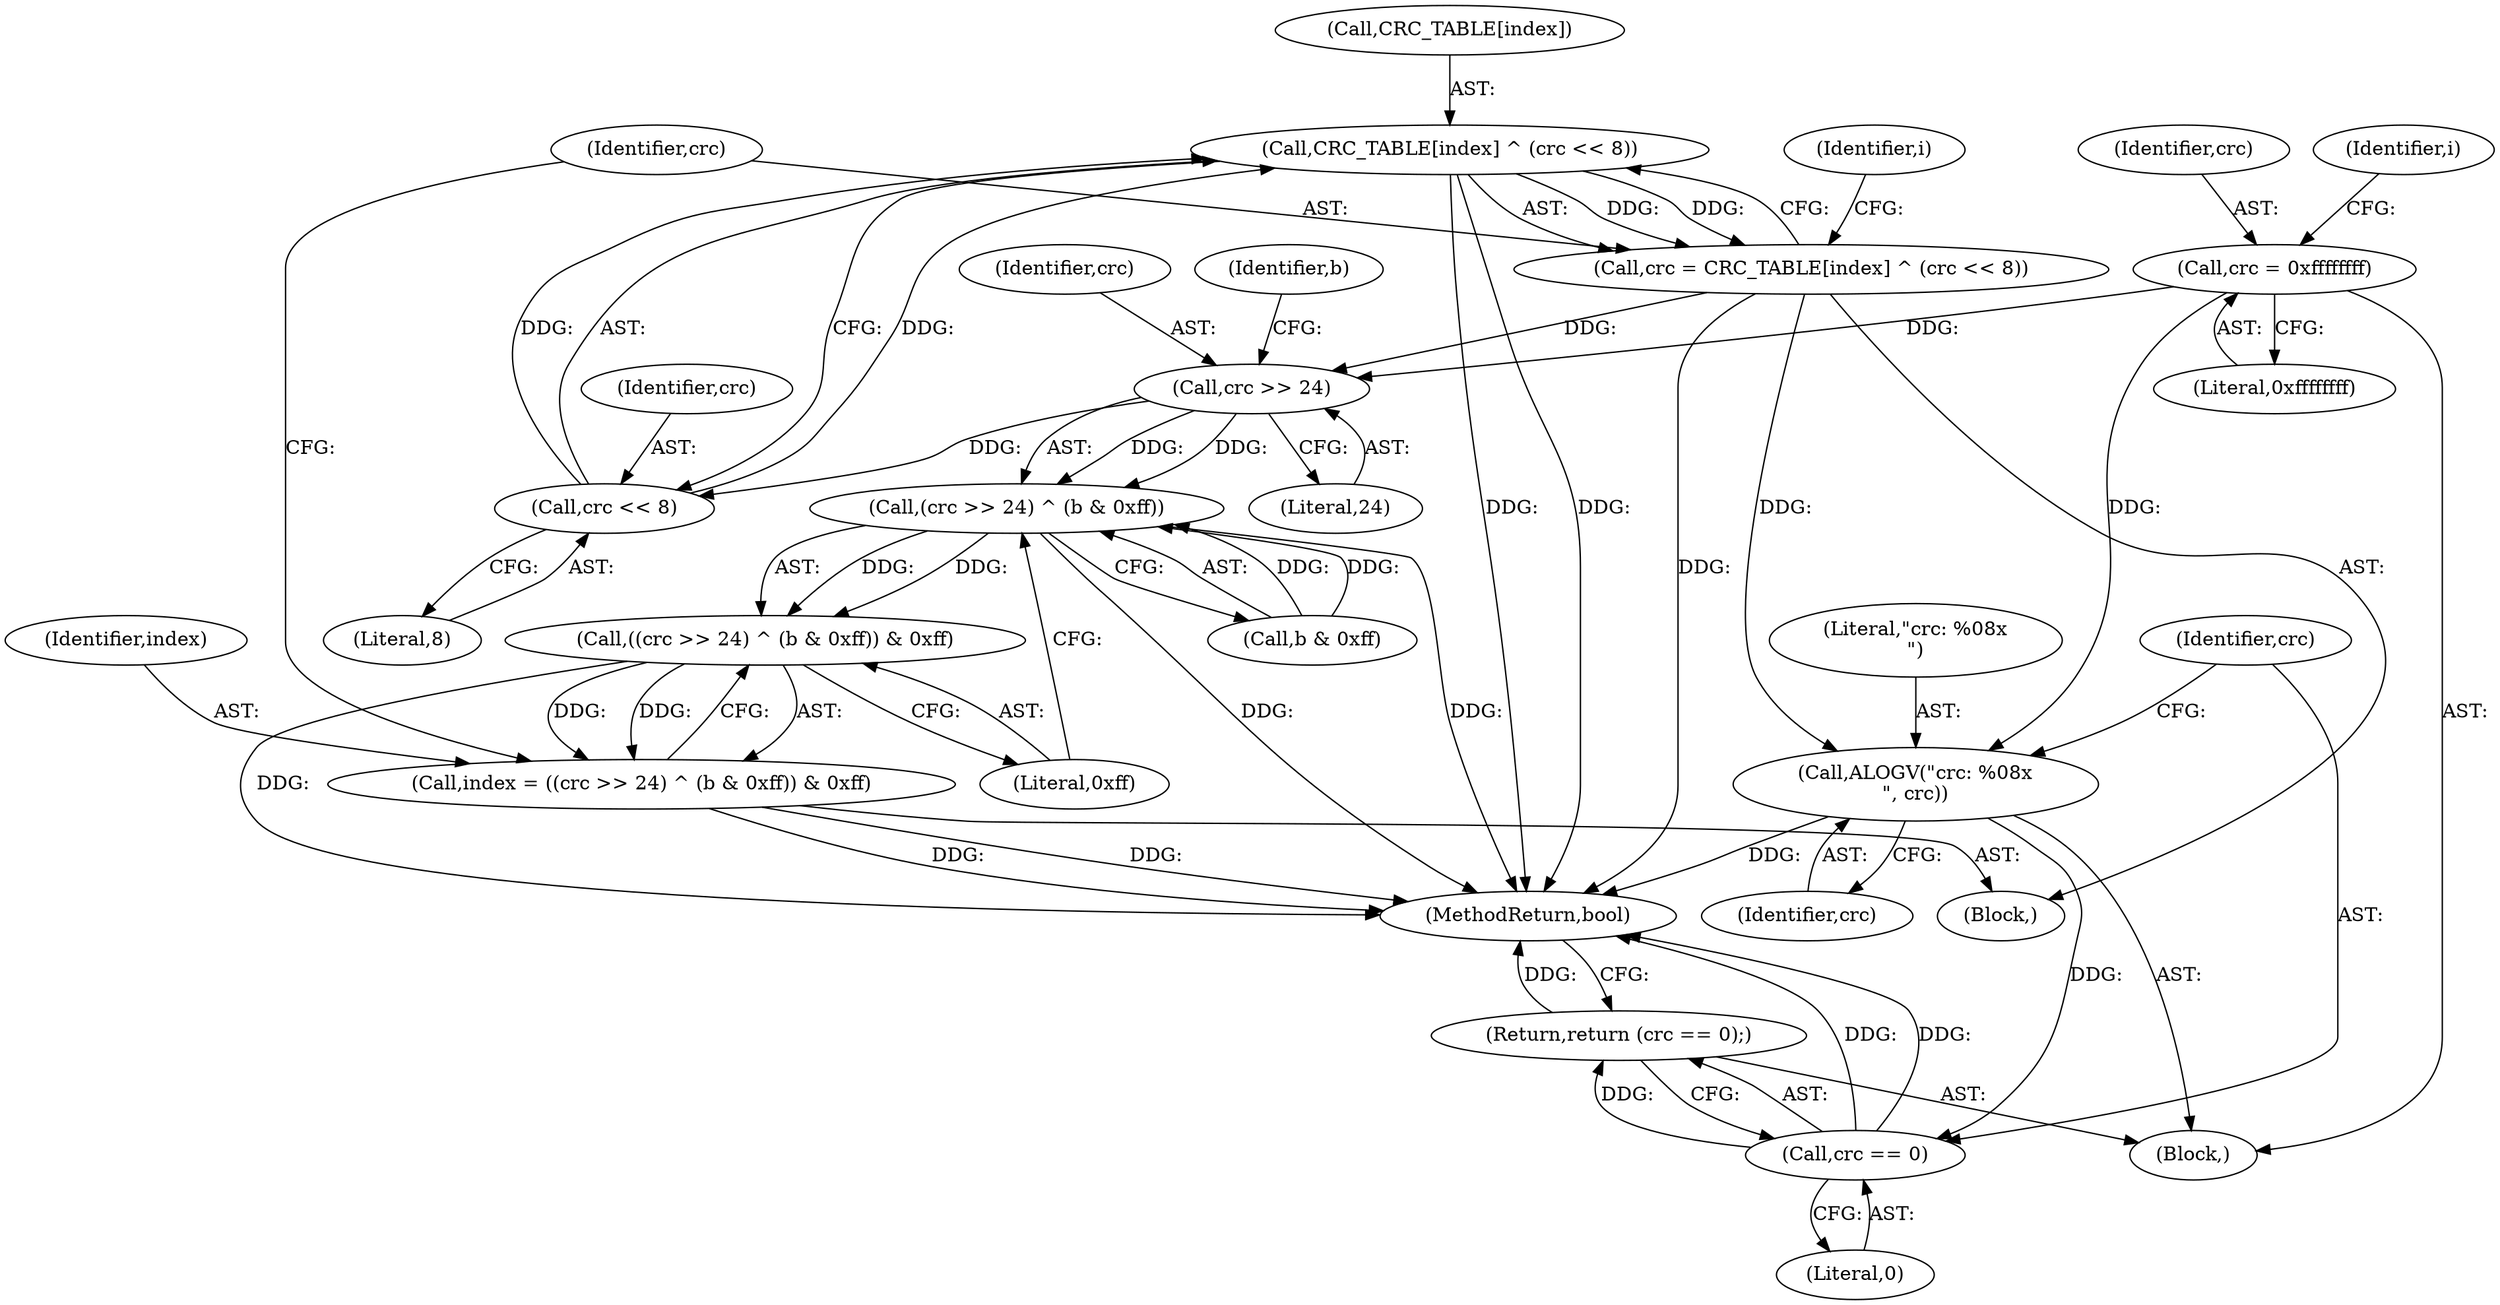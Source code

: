 digraph "0_Android_4f236c532039a61f0cf681d2e3c6e022911bbb5c@array" {
"1000189" [label="(Call,CRC_TABLE[index] ^ (crc << 8))"];
"1000193" [label="(Call,crc << 8)"];
"1000180" [label="(Call,crc >> 24)"];
"1000187" [label="(Call,crc = CRC_TABLE[index] ^ (crc << 8))"];
"1000189" [label="(Call,CRC_TABLE[index] ^ (crc << 8))"];
"1000153" [label="(Call,crc = 0xffffffff)"];
"1000179" [label="(Call,(crc >> 24) ^ (b & 0xff))"];
"1000178" [label="(Call,((crc >> 24) ^ (b & 0xff)) & 0xff)"];
"1000176" [label="(Call,index = ((crc >> 24) ^ (b & 0xff)) & 0xff)"];
"1000196" [label="(Call,ALOGV(\"crc: %08x\n\", crc))"];
"1000200" [label="(Call,crc == 0)"];
"1000199" [label="(Return,return (crc == 0);)"];
"1000200" [label="(Call,crc == 0)"];
"1000201" [label="(Identifier,crc)"];
"1000179" [label="(Call,(crc >> 24) ^ (b & 0xff))"];
"1000181" [label="(Identifier,crc)"];
"1000178" [label="(Call,((crc >> 24) ^ (b & 0xff)) & 0xff)"];
"1000184" [label="(Identifier,b)"];
"1000197" [label="(Literal,\"crc: %08x\n\")"];
"1000102" [label="(Block,)"];
"1000159" [label="(Identifier,i)"];
"1000188" [label="(Identifier,crc)"];
"1000183" [label="(Call,b & 0xff)"];
"1000180" [label="(Call,crc >> 24)"];
"1000186" [label="(Literal,0xff)"];
"1000190" [label="(Call,CRC_TABLE[index])"];
"1000187" [label="(Call,crc = CRC_TABLE[index] ^ (crc << 8))"];
"1000199" [label="(Return,return (crc == 0);)"];
"1000202" [label="(Literal,0)"];
"1000176" [label="(Call,index = ((crc >> 24) ^ (b & 0xff)) & 0xff)"];
"1000182" [label="(Literal,24)"];
"1000203" [label="(MethodReturn,bool)"];
"1000154" [label="(Identifier,crc)"];
"1000167" [label="(Identifier,i)"];
"1000193" [label="(Call,crc << 8)"];
"1000196" [label="(Call,ALOGV(\"crc: %08x\n\", crc))"];
"1000153" [label="(Call,crc = 0xffffffff)"];
"1000168" [label="(Block,)"];
"1000177" [label="(Identifier,index)"];
"1000195" [label="(Literal,8)"];
"1000189" [label="(Call,CRC_TABLE[index] ^ (crc << 8))"];
"1000194" [label="(Identifier,crc)"];
"1000198" [label="(Identifier,crc)"];
"1000155" [label="(Literal,0xffffffff)"];
"1000189" -> "1000187"  [label="AST: "];
"1000189" -> "1000193"  [label="CFG: "];
"1000190" -> "1000189"  [label="AST: "];
"1000193" -> "1000189"  [label="AST: "];
"1000187" -> "1000189"  [label="CFG: "];
"1000189" -> "1000203"  [label="DDG: "];
"1000189" -> "1000203"  [label="DDG: "];
"1000189" -> "1000187"  [label="DDG: "];
"1000189" -> "1000187"  [label="DDG: "];
"1000193" -> "1000189"  [label="DDG: "];
"1000193" -> "1000189"  [label="DDG: "];
"1000193" -> "1000195"  [label="CFG: "];
"1000194" -> "1000193"  [label="AST: "];
"1000195" -> "1000193"  [label="AST: "];
"1000180" -> "1000193"  [label="DDG: "];
"1000180" -> "1000179"  [label="AST: "];
"1000180" -> "1000182"  [label="CFG: "];
"1000181" -> "1000180"  [label="AST: "];
"1000182" -> "1000180"  [label="AST: "];
"1000184" -> "1000180"  [label="CFG: "];
"1000180" -> "1000179"  [label="DDG: "];
"1000180" -> "1000179"  [label="DDG: "];
"1000187" -> "1000180"  [label="DDG: "];
"1000153" -> "1000180"  [label="DDG: "];
"1000187" -> "1000168"  [label="AST: "];
"1000188" -> "1000187"  [label="AST: "];
"1000167" -> "1000187"  [label="CFG: "];
"1000187" -> "1000203"  [label="DDG: "];
"1000187" -> "1000196"  [label="DDG: "];
"1000153" -> "1000102"  [label="AST: "];
"1000153" -> "1000155"  [label="CFG: "];
"1000154" -> "1000153"  [label="AST: "];
"1000155" -> "1000153"  [label="AST: "];
"1000159" -> "1000153"  [label="CFG: "];
"1000153" -> "1000196"  [label="DDG: "];
"1000179" -> "1000178"  [label="AST: "];
"1000179" -> "1000183"  [label="CFG: "];
"1000183" -> "1000179"  [label="AST: "];
"1000186" -> "1000179"  [label="CFG: "];
"1000179" -> "1000203"  [label="DDG: "];
"1000179" -> "1000203"  [label="DDG: "];
"1000179" -> "1000178"  [label="DDG: "];
"1000179" -> "1000178"  [label="DDG: "];
"1000183" -> "1000179"  [label="DDG: "];
"1000183" -> "1000179"  [label="DDG: "];
"1000178" -> "1000176"  [label="AST: "];
"1000178" -> "1000186"  [label="CFG: "];
"1000186" -> "1000178"  [label="AST: "];
"1000176" -> "1000178"  [label="CFG: "];
"1000178" -> "1000203"  [label="DDG: "];
"1000178" -> "1000176"  [label="DDG: "];
"1000178" -> "1000176"  [label="DDG: "];
"1000176" -> "1000168"  [label="AST: "];
"1000177" -> "1000176"  [label="AST: "];
"1000188" -> "1000176"  [label="CFG: "];
"1000176" -> "1000203"  [label="DDG: "];
"1000176" -> "1000203"  [label="DDG: "];
"1000196" -> "1000102"  [label="AST: "];
"1000196" -> "1000198"  [label="CFG: "];
"1000197" -> "1000196"  [label="AST: "];
"1000198" -> "1000196"  [label="AST: "];
"1000201" -> "1000196"  [label="CFG: "];
"1000196" -> "1000203"  [label="DDG: "];
"1000196" -> "1000200"  [label="DDG: "];
"1000200" -> "1000199"  [label="AST: "];
"1000200" -> "1000202"  [label="CFG: "];
"1000201" -> "1000200"  [label="AST: "];
"1000202" -> "1000200"  [label="AST: "];
"1000199" -> "1000200"  [label="CFG: "];
"1000200" -> "1000203"  [label="DDG: "];
"1000200" -> "1000203"  [label="DDG: "];
"1000200" -> "1000199"  [label="DDG: "];
"1000199" -> "1000102"  [label="AST: "];
"1000203" -> "1000199"  [label="CFG: "];
"1000199" -> "1000203"  [label="DDG: "];
}
